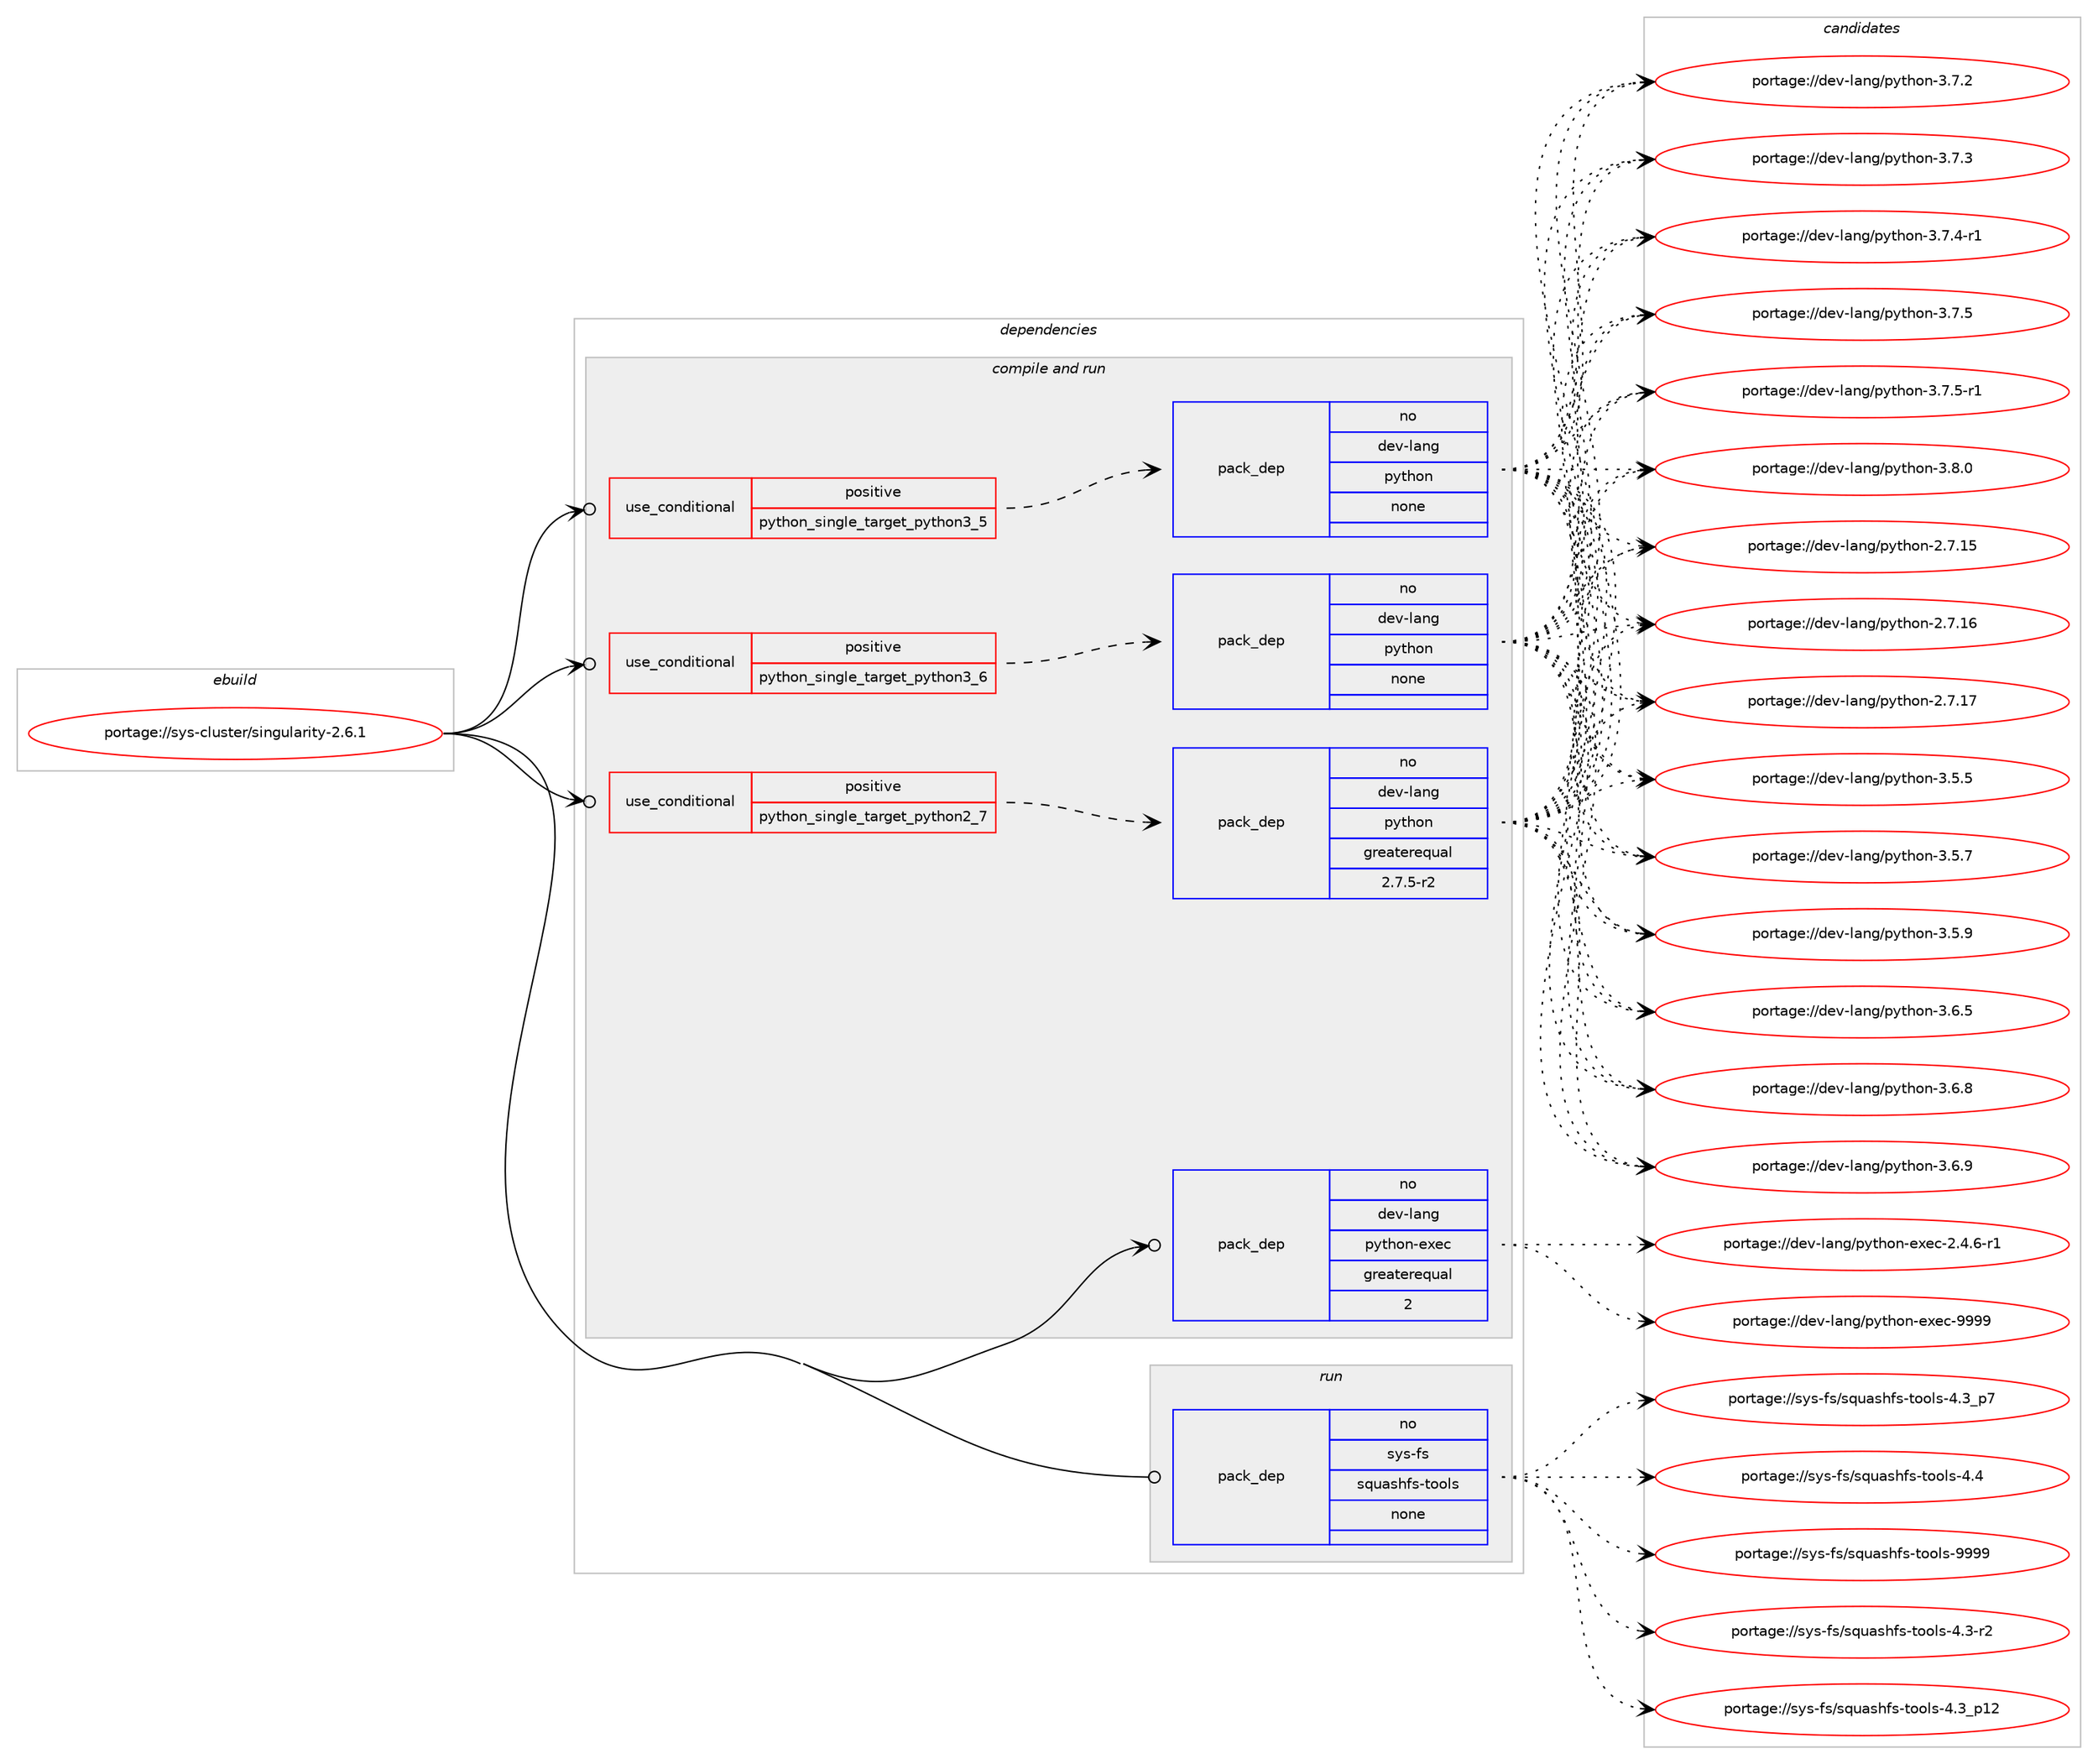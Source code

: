 digraph prolog {

# *************
# Graph options
# *************

newrank=true;
concentrate=true;
compound=true;
graph [rankdir=LR,fontname=Helvetica,fontsize=10,ranksep=1.5];#, ranksep=2.5, nodesep=0.2];
edge  [arrowhead=vee];
node  [fontname=Helvetica,fontsize=10];

# **********
# The ebuild
# **********

subgraph cluster_leftcol {
color=gray;
rank=same;
label=<<i>ebuild</i>>;
id [label="portage://sys-cluster/singularity-2.6.1", color=red, width=4, href="../sys-cluster/singularity-2.6.1.svg"];
}

# ****************
# The dependencies
# ****************

subgraph cluster_midcol {
color=gray;
label=<<i>dependencies</i>>;
subgraph cluster_compile {
fillcolor="#eeeeee";
style=filled;
label=<<i>compile</i>>;
}
subgraph cluster_compileandrun {
fillcolor="#eeeeee";
style=filled;
label=<<i>compile and run</i>>;
subgraph cond101965 {
dependency420957 [label=<<TABLE BORDER="0" CELLBORDER="1" CELLSPACING="0" CELLPADDING="4"><TR><TD ROWSPAN="3" CELLPADDING="10">use_conditional</TD></TR><TR><TD>positive</TD></TR><TR><TD>python_single_target_python2_7</TD></TR></TABLE>>, shape=none, color=red];
subgraph pack311971 {
dependency420958 [label=<<TABLE BORDER="0" CELLBORDER="1" CELLSPACING="0" CELLPADDING="4" WIDTH="220"><TR><TD ROWSPAN="6" CELLPADDING="30">pack_dep</TD></TR><TR><TD WIDTH="110">no</TD></TR><TR><TD>dev-lang</TD></TR><TR><TD>python</TD></TR><TR><TD>greaterequal</TD></TR><TR><TD>2.7.5-r2</TD></TR></TABLE>>, shape=none, color=blue];
}
dependency420957:e -> dependency420958:w [weight=20,style="dashed",arrowhead="vee"];
}
id:e -> dependency420957:w [weight=20,style="solid",arrowhead="odotvee"];
subgraph cond101966 {
dependency420959 [label=<<TABLE BORDER="0" CELLBORDER="1" CELLSPACING="0" CELLPADDING="4"><TR><TD ROWSPAN="3" CELLPADDING="10">use_conditional</TD></TR><TR><TD>positive</TD></TR><TR><TD>python_single_target_python3_5</TD></TR></TABLE>>, shape=none, color=red];
subgraph pack311972 {
dependency420960 [label=<<TABLE BORDER="0" CELLBORDER="1" CELLSPACING="0" CELLPADDING="4" WIDTH="220"><TR><TD ROWSPAN="6" CELLPADDING="30">pack_dep</TD></TR><TR><TD WIDTH="110">no</TD></TR><TR><TD>dev-lang</TD></TR><TR><TD>python</TD></TR><TR><TD>none</TD></TR><TR><TD></TD></TR></TABLE>>, shape=none, color=blue];
}
dependency420959:e -> dependency420960:w [weight=20,style="dashed",arrowhead="vee"];
}
id:e -> dependency420959:w [weight=20,style="solid",arrowhead="odotvee"];
subgraph cond101967 {
dependency420961 [label=<<TABLE BORDER="0" CELLBORDER="1" CELLSPACING="0" CELLPADDING="4"><TR><TD ROWSPAN="3" CELLPADDING="10">use_conditional</TD></TR><TR><TD>positive</TD></TR><TR><TD>python_single_target_python3_6</TD></TR></TABLE>>, shape=none, color=red];
subgraph pack311973 {
dependency420962 [label=<<TABLE BORDER="0" CELLBORDER="1" CELLSPACING="0" CELLPADDING="4" WIDTH="220"><TR><TD ROWSPAN="6" CELLPADDING="30">pack_dep</TD></TR><TR><TD WIDTH="110">no</TD></TR><TR><TD>dev-lang</TD></TR><TR><TD>python</TD></TR><TR><TD>none</TD></TR><TR><TD></TD></TR></TABLE>>, shape=none, color=blue];
}
dependency420961:e -> dependency420962:w [weight=20,style="dashed",arrowhead="vee"];
}
id:e -> dependency420961:w [weight=20,style="solid",arrowhead="odotvee"];
subgraph pack311974 {
dependency420963 [label=<<TABLE BORDER="0" CELLBORDER="1" CELLSPACING="0" CELLPADDING="4" WIDTH="220"><TR><TD ROWSPAN="6" CELLPADDING="30">pack_dep</TD></TR><TR><TD WIDTH="110">no</TD></TR><TR><TD>dev-lang</TD></TR><TR><TD>python-exec</TD></TR><TR><TD>greaterequal</TD></TR><TR><TD>2</TD></TR></TABLE>>, shape=none, color=blue];
}
id:e -> dependency420963:w [weight=20,style="solid",arrowhead="odotvee"];
}
subgraph cluster_run {
fillcolor="#eeeeee";
style=filled;
label=<<i>run</i>>;
subgraph pack311975 {
dependency420964 [label=<<TABLE BORDER="0" CELLBORDER="1" CELLSPACING="0" CELLPADDING="4" WIDTH="220"><TR><TD ROWSPAN="6" CELLPADDING="30">pack_dep</TD></TR><TR><TD WIDTH="110">no</TD></TR><TR><TD>sys-fs</TD></TR><TR><TD>squashfs-tools</TD></TR><TR><TD>none</TD></TR><TR><TD></TD></TR></TABLE>>, shape=none, color=blue];
}
id:e -> dependency420964:w [weight=20,style="solid",arrowhead="odot"];
}
}

# **************
# The candidates
# **************

subgraph cluster_choices {
rank=same;
color=gray;
label=<<i>candidates</i>>;

subgraph choice311971 {
color=black;
nodesep=1;
choiceportage10010111845108971101034711212111610411111045504655464953 [label="portage://dev-lang/python-2.7.15", color=red, width=4,href="../dev-lang/python-2.7.15.svg"];
choiceportage10010111845108971101034711212111610411111045504655464954 [label="portage://dev-lang/python-2.7.16", color=red, width=4,href="../dev-lang/python-2.7.16.svg"];
choiceportage10010111845108971101034711212111610411111045504655464955 [label="portage://dev-lang/python-2.7.17", color=red, width=4,href="../dev-lang/python-2.7.17.svg"];
choiceportage100101118451089711010347112121116104111110455146534653 [label="portage://dev-lang/python-3.5.5", color=red, width=4,href="../dev-lang/python-3.5.5.svg"];
choiceportage100101118451089711010347112121116104111110455146534655 [label="portage://dev-lang/python-3.5.7", color=red, width=4,href="../dev-lang/python-3.5.7.svg"];
choiceportage100101118451089711010347112121116104111110455146534657 [label="portage://dev-lang/python-3.5.9", color=red, width=4,href="../dev-lang/python-3.5.9.svg"];
choiceportage100101118451089711010347112121116104111110455146544653 [label="portage://dev-lang/python-3.6.5", color=red, width=4,href="../dev-lang/python-3.6.5.svg"];
choiceportage100101118451089711010347112121116104111110455146544656 [label="portage://dev-lang/python-3.6.8", color=red, width=4,href="../dev-lang/python-3.6.8.svg"];
choiceportage100101118451089711010347112121116104111110455146544657 [label="portage://dev-lang/python-3.6.9", color=red, width=4,href="../dev-lang/python-3.6.9.svg"];
choiceportage100101118451089711010347112121116104111110455146554650 [label="portage://dev-lang/python-3.7.2", color=red, width=4,href="../dev-lang/python-3.7.2.svg"];
choiceportage100101118451089711010347112121116104111110455146554651 [label="portage://dev-lang/python-3.7.3", color=red, width=4,href="../dev-lang/python-3.7.3.svg"];
choiceportage1001011184510897110103471121211161041111104551465546524511449 [label="portage://dev-lang/python-3.7.4-r1", color=red, width=4,href="../dev-lang/python-3.7.4-r1.svg"];
choiceportage100101118451089711010347112121116104111110455146554653 [label="portage://dev-lang/python-3.7.5", color=red, width=4,href="../dev-lang/python-3.7.5.svg"];
choiceportage1001011184510897110103471121211161041111104551465546534511449 [label="portage://dev-lang/python-3.7.5-r1", color=red, width=4,href="../dev-lang/python-3.7.5-r1.svg"];
choiceportage100101118451089711010347112121116104111110455146564648 [label="portage://dev-lang/python-3.8.0", color=red, width=4,href="../dev-lang/python-3.8.0.svg"];
dependency420958:e -> choiceportage10010111845108971101034711212111610411111045504655464953:w [style=dotted,weight="100"];
dependency420958:e -> choiceportage10010111845108971101034711212111610411111045504655464954:w [style=dotted,weight="100"];
dependency420958:e -> choiceportage10010111845108971101034711212111610411111045504655464955:w [style=dotted,weight="100"];
dependency420958:e -> choiceportage100101118451089711010347112121116104111110455146534653:w [style=dotted,weight="100"];
dependency420958:e -> choiceportage100101118451089711010347112121116104111110455146534655:w [style=dotted,weight="100"];
dependency420958:e -> choiceportage100101118451089711010347112121116104111110455146534657:w [style=dotted,weight="100"];
dependency420958:e -> choiceportage100101118451089711010347112121116104111110455146544653:w [style=dotted,weight="100"];
dependency420958:e -> choiceportage100101118451089711010347112121116104111110455146544656:w [style=dotted,weight="100"];
dependency420958:e -> choiceportage100101118451089711010347112121116104111110455146544657:w [style=dotted,weight="100"];
dependency420958:e -> choiceportage100101118451089711010347112121116104111110455146554650:w [style=dotted,weight="100"];
dependency420958:e -> choiceportage100101118451089711010347112121116104111110455146554651:w [style=dotted,weight="100"];
dependency420958:e -> choiceportage1001011184510897110103471121211161041111104551465546524511449:w [style=dotted,weight="100"];
dependency420958:e -> choiceportage100101118451089711010347112121116104111110455146554653:w [style=dotted,weight="100"];
dependency420958:e -> choiceportage1001011184510897110103471121211161041111104551465546534511449:w [style=dotted,weight="100"];
dependency420958:e -> choiceportage100101118451089711010347112121116104111110455146564648:w [style=dotted,weight="100"];
}
subgraph choice311972 {
color=black;
nodesep=1;
choiceportage10010111845108971101034711212111610411111045504655464953 [label="portage://dev-lang/python-2.7.15", color=red, width=4,href="../dev-lang/python-2.7.15.svg"];
choiceportage10010111845108971101034711212111610411111045504655464954 [label="portage://dev-lang/python-2.7.16", color=red, width=4,href="../dev-lang/python-2.7.16.svg"];
choiceportage10010111845108971101034711212111610411111045504655464955 [label="portage://dev-lang/python-2.7.17", color=red, width=4,href="../dev-lang/python-2.7.17.svg"];
choiceportage100101118451089711010347112121116104111110455146534653 [label="portage://dev-lang/python-3.5.5", color=red, width=4,href="../dev-lang/python-3.5.5.svg"];
choiceportage100101118451089711010347112121116104111110455146534655 [label="portage://dev-lang/python-3.5.7", color=red, width=4,href="../dev-lang/python-3.5.7.svg"];
choiceportage100101118451089711010347112121116104111110455146534657 [label="portage://dev-lang/python-3.5.9", color=red, width=4,href="../dev-lang/python-3.5.9.svg"];
choiceportage100101118451089711010347112121116104111110455146544653 [label="portage://dev-lang/python-3.6.5", color=red, width=4,href="../dev-lang/python-3.6.5.svg"];
choiceportage100101118451089711010347112121116104111110455146544656 [label="portage://dev-lang/python-3.6.8", color=red, width=4,href="../dev-lang/python-3.6.8.svg"];
choiceportage100101118451089711010347112121116104111110455146544657 [label="portage://dev-lang/python-3.6.9", color=red, width=4,href="../dev-lang/python-3.6.9.svg"];
choiceportage100101118451089711010347112121116104111110455146554650 [label="portage://dev-lang/python-3.7.2", color=red, width=4,href="../dev-lang/python-3.7.2.svg"];
choiceportage100101118451089711010347112121116104111110455146554651 [label="portage://dev-lang/python-3.7.3", color=red, width=4,href="../dev-lang/python-3.7.3.svg"];
choiceportage1001011184510897110103471121211161041111104551465546524511449 [label="portage://dev-lang/python-3.7.4-r1", color=red, width=4,href="../dev-lang/python-3.7.4-r1.svg"];
choiceportage100101118451089711010347112121116104111110455146554653 [label="portage://dev-lang/python-3.7.5", color=red, width=4,href="../dev-lang/python-3.7.5.svg"];
choiceportage1001011184510897110103471121211161041111104551465546534511449 [label="portage://dev-lang/python-3.7.5-r1", color=red, width=4,href="../dev-lang/python-3.7.5-r1.svg"];
choiceportage100101118451089711010347112121116104111110455146564648 [label="portage://dev-lang/python-3.8.0", color=red, width=4,href="../dev-lang/python-3.8.0.svg"];
dependency420960:e -> choiceportage10010111845108971101034711212111610411111045504655464953:w [style=dotted,weight="100"];
dependency420960:e -> choiceportage10010111845108971101034711212111610411111045504655464954:w [style=dotted,weight="100"];
dependency420960:e -> choiceportage10010111845108971101034711212111610411111045504655464955:w [style=dotted,weight="100"];
dependency420960:e -> choiceportage100101118451089711010347112121116104111110455146534653:w [style=dotted,weight="100"];
dependency420960:e -> choiceportage100101118451089711010347112121116104111110455146534655:w [style=dotted,weight="100"];
dependency420960:e -> choiceportage100101118451089711010347112121116104111110455146534657:w [style=dotted,weight="100"];
dependency420960:e -> choiceportage100101118451089711010347112121116104111110455146544653:w [style=dotted,weight="100"];
dependency420960:e -> choiceportage100101118451089711010347112121116104111110455146544656:w [style=dotted,weight="100"];
dependency420960:e -> choiceportage100101118451089711010347112121116104111110455146544657:w [style=dotted,weight="100"];
dependency420960:e -> choiceportage100101118451089711010347112121116104111110455146554650:w [style=dotted,weight="100"];
dependency420960:e -> choiceportage100101118451089711010347112121116104111110455146554651:w [style=dotted,weight="100"];
dependency420960:e -> choiceportage1001011184510897110103471121211161041111104551465546524511449:w [style=dotted,weight="100"];
dependency420960:e -> choiceportage100101118451089711010347112121116104111110455146554653:w [style=dotted,weight="100"];
dependency420960:e -> choiceportage1001011184510897110103471121211161041111104551465546534511449:w [style=dotted,weight="100"];
dependency420960:e -> choiceportage100101118451089711010347112121116104111110455146564648:w [style=dotted,weight="100"];
}
subgraph choice311973 {
color=black;
nodesep=1;
choiceportage10010111845108971101034711212111610411111045504655464953 [label="portage://dev-lang/python-2.7.15", color=red, width=4,href="../dev-lang/python-2.7.15.svg"];
choiceportage10010111845108971101034711212111610411111045504655464954 [label="portage://dev-lang/python-2.7.16", color=red, width=4,href="../dev-lang/python-2.7.16.svg"];
choiceportage10010111845108971101034711212111610411111045504655464955 [label="portage://dev-lang/python-2.7.17", color=red, width=4,href="../dev-lang/python-2.7.17.svg"];
choiceportage100101118451089711010347112121116104111110455146534653 [label="portage://dev-lang/python-3.5.5", color=red, width=4,href="../dev-lang/python-3.5.5.svg"];
choiceportage100101118451089711010347112121116104111110455146534655 [label="portage://dev-lang/python-3.5.7", color=red, width=4,href="../dev-lang/python-3.5.7.svg"];
choiceportage100101118451089711010347112121116104111110455146534657 [label="portage://dev-lang/python-3.5.9", color=red, width=4,href="../dev-lang/python-3.5.9.svg"];
choiceportage100101118451089711010347112121116104111110455146544653 [label="portage://dev-lang/python-3.6.5", color=red, width=4,href="../dev-lang/python-3.6.5.svg"];
choiceportage100101118451089711010347112121116104111110455146544656 [label="portage://dev-lang/python-3.6.8", color=red, width=4,href="../dev-lang/python-3.6.8.svg"];
choiceportage100101118451089711010347112121116104111110455146544657 [label="portage://dev-lang/python-3.6.9", color=red, width=4,href="../dev-lang/python-3.6.9.svg"];
choiceportage100101118451089711010347112121116104111110455146554650 [label="portage://dev-lang/python-3.7.2", color=red, width=4,href="../dev-lang/python-3.7.2.svg"];
choiceportage100101118451089711010347112121116104111110455146554651 [label="portage://dev-lang/python-3.7.3", color=red, width=4,href="../dev-lang/python-3.7.3.svg"];
choiceportage1001011184510897110103471121211161041111104551465546524511449 [label="portage://dev-lang/python-3.7.4-r1", color=red, width=4,href="../dev-lang/python-3.7.4-r1.svg"];
choiceportage100101118451089711010347112121116104111110455146554653 [label="portage://dev-lang/python-3.7.5", color=red, width=4,href="../dev-lang/python-3.7.5.svg"];
choiceportage1001011184510897110103471121211161041111104551465546534511449 [label="portage://dev-lang/python-3.7.5-r1", color=red, width=4,href="../dev-lang/python-3.7.5-r1.svg"];
choiceportage100101118451089711010347112121116104111110455146564648 [label="portage://dev-lang/python-3.8.0", color=red, width=4,href="../dev-lang/python-3.8.0.svg"];
dependency420962:e -> choiceportage10010111845108971101034711212111610411111045504655464953:w [style=dotted,weight="100"];
dependency420962:e -> choiceportage10010111845108971101034711212111610411111045504655464954:w [style=dotted,weight="100"];
dependency420962:e -> choiceportage10010111845108971101034711212111610411111045504655464955:w [style=dotted,weight="100"];
dependency420962:e -> choiceportage100101118451089711010347112121116104111110455146534653:w [style=dotted,weight="100"];
dependency420962:e -> choiceportage100101118451089711010347112121116104111110455146534655:w [style=dotted,weight="100"];
dependency420962:e -> choiceportage100101118451089711010347112121116104111110455146534657:w [style=dotted,weight="100"];
dependency420962:e -> choiceportage100101118451089711010347112121116104111110455146544653:w [style=dotted,weight="100"];
dependency420962:e -> choiceportage100101118451089711010347112121116104111110455146544656:w [style=dotted,weight="100"];
dependency420962:e -> choiceportage100101118451089711010347112121116104111110455146544657:w [style=dotted,weight="100"];
dependency420962:e -> choiceportage100101118451089711010347112121116104111110455146554650:w [style=dotted,weight="100"];
dependency420962:e -> choiceportage100101118451089711010347112121116104111110455146554651:w [style=dotted,weight="100"];
dependency420962:e -> choiceportage1001011184510897110103471121211161041111104551465546524511449:w [style=dotted,weight="100"];
dependency420962:e -> choiceportage100101118451089711010347112121116104111110455146554653:w [style=dotted,weight="100"];
dependency420962:e -> choiceportage1001011184510897110103471121211161041111104551465546534511449:w [style=dotted,weight="100"];
dependency420962:e -> choiceportage100101118451089711010347112121116104111110455146564648:w [style=dotted,weight="100"];
}
subgraph choice311974 {
color=black;
nodesep=1;
choiceportage10010111845108971101034711212111610411111045101120101994550465246544511449 [label="portage://dev-lang/python-exec-2.4.6-r1", color=red, width=4,href="../dev-lang/python-exec-2.4.6-r1.svg"];
choiceportage10010111845108971101034711212111610411111045101120101994557575757 [label="portage://dev-lang/python-exec-9999", color=red, width=4,href="../dev-lang/python-exec-9999.svg"];
dependency420963:e -> choiceportage10010111845108971101034711212111610411111045101120101994550465246544511449:w [style=dotted,weight="100"];
dependency420963:e -> choiceportage10010111845108971101034711212111610411111045101120101994557575757:w [style=dotted,weight="100"];
}
subgraph choice311975 {
color=black;
nodesep=1;
choiceportage11512111545102115471151131179711510410211545116111111108115455246514511450 [label="portage://sys-fs/squashfs-tools-4.3-r2", color=red, width=4,href="../sys-fs/squashfs-tools-4.3-r2.svg"];
choiceportage1151211154510211547115113117971151041021154511611111110811545524651951124950 [label="portage://sys-fs/squashfs-tools-4.3_p12", color=red, width=4,href="../sys-fs/squashfs-tools-4.3_p12.svg"];
choiceportage11512111545102115471151131179711510410211545116111111108115455246519511255 [label="portage://sys-fs/squashfs-tools-4.3_p7", color=red, width=4,href="../sys-fs/squashfs-tools-4.3_p7.svg"];
choiceportage1151211154510211547115113117971151041021154511611111110811545524652 [label="portage://sys-fs/squashfs-tools-4.4", color=red, width=4,href="../sys-fs/squashfs-tools-4.4.svg"];
choiceportage115121115451021154711511311797115104102115451161111111081154557575757 [label="portage://sys-fs/squashfs-tools-9999", color=red, width=4,href="../sys-fs/squashfs-tools-9999.svg"];
dependency420964:e -> choiceportage11512111545102115471151131179711510410211545116111111108115455246514511450:w [style=dotted,weight="100"];
dependency420964:e -> choiceportage1151211154510211547115113117971151041021154511611111110811545524651951124950:w [style=dotted,weight="100"];
dependency420964:e -> choiceportage11512111545102115471151131179711510410211545116111111108115455246519511255:w [style=dotted,weight="100"];
dependency420964:e -> choiceportage1151211154510211547115113117971151041021154511611111110811545524652:w [style=dotted,weight="100"];
dependency420964:e -> choiceportage115121115451021154711511311797115104102115451161111111081154557575757:w [style=dotted,weight="100"];
}
}

}

